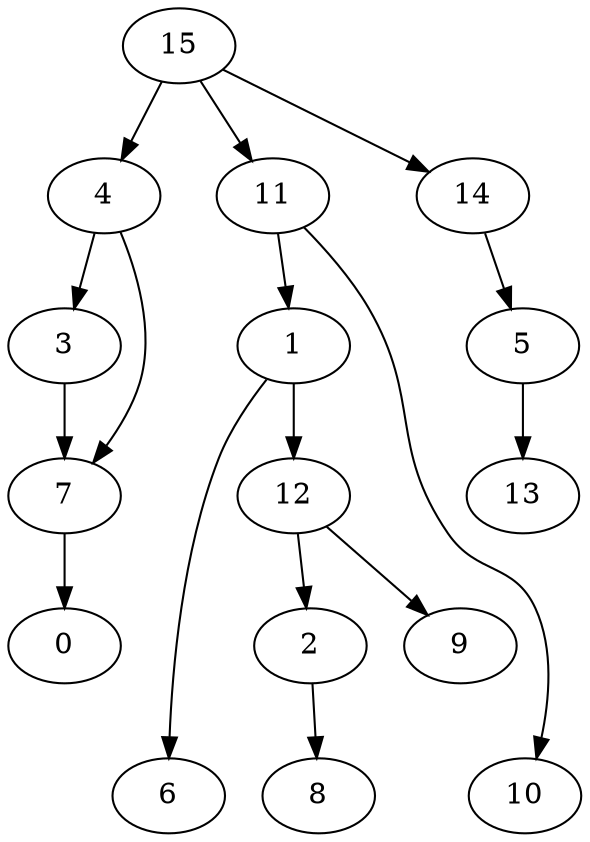 digraph G {
    1;
    6;
    12;
    2;
    9;
    8;
    3;
    7;
    0;
    4;
    5;
    13;
    11;
    10;
    14;
    15;
    1 -> 6 [weight=0];
    1 -> 12 [weight=0];
    12 -> 2 [weight=0];
    12 -> 9 [weight=0];
    2 -> 8 [weight=0];
    3 -> 7 [weight=0];
    7 -> 0 [weight=0];
    4 -> 3 [weight=0];
    4 -> 7 [weight=0];
    5 -> 13 [weight=0];
    11 -> 1 [weight=0];
    11 -> 10 [weight=0];
    14 -> 5 [weight=0];
    15 -> 4 [weight=0];
    15 -> 11 [weight=0];
    15 -> 14 [weight=0];
}
